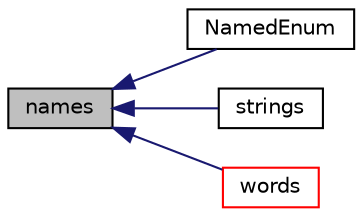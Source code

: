 digraph "names"
{
  bgcolor="transparent";
  edge [fontname="Helvetica",fontsize="10",labelfontname="Helvetica",labelfontsize="10"];
  node [fontname="Helvetica",fontsize="10",shape=record];
  rankdir="LR";
  Node1 [label="names",height=0.2,width=0.4,color="black", fillcolor="grey75", style="filled", fontcolor="black"];
  Node1 -> Node2 [dir="back",color="midnightblue",fontsize="10",style="solid",fontname="Helvetica"];
  Node2 [label="NamedEnum",height=0.2,width=0.4,color="black",URL="$a01608.html#a479084a8f95659f7c8be9ec0607a8d70",tooltip="Construct from names. "];
  Node1 -> Node3 [dir="back",color="midnightblue",fontsize="10",style="solid",fontname="Helvetica"];
  Node3 [label="strings",height=0.2,width=0.4,color="black",URL="$a01608.html#aa97b373d43e4160cdf04670738a5229a",tooltip="The set of names as a list of strings. "];
  Node1 -> Node4 [dir="back",color="midnightblue",fontsize="10",style="solid",fontname="Helvetica"];
  Node4 [label="words",height=0.2,width=0.4,color="red",URL="$a01608.html#a9098a02b904581f69e4d0344ccd36c40",tooltip="The set of names as a list of words. "];
}
